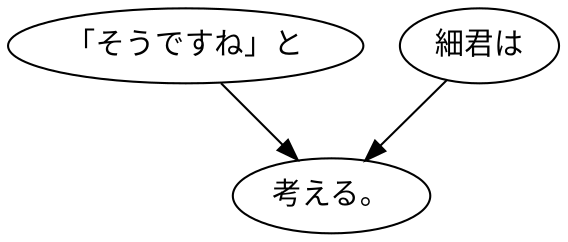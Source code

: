 digraph graph2869 {
	node0 [label="「そうですね」と"];
	node1 [label="細君は"];
	node2 [label="考える。"];
	node0 -> node2;
	node1 -> node2;
}
